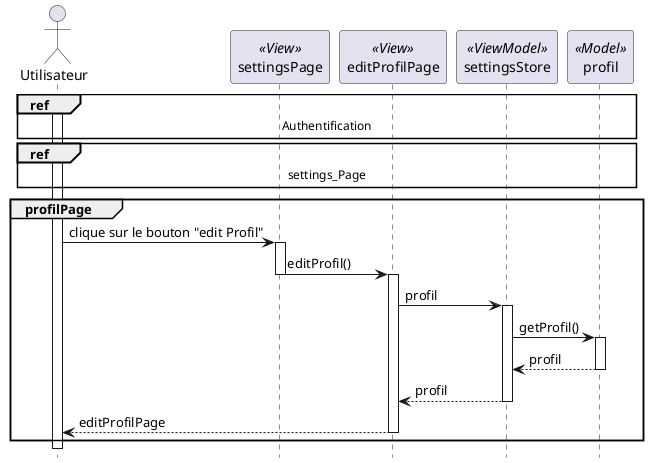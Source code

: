 @startuml sequence_visualiser_profil

hide footbox


actor "Utilisateur" as user
participant "settingsPage" as settingsPage << View >>
participant "editProfilPage" as editProfilPage << View >>
participant "settingsStore" as settingsStore << ViewModel >>
participant "profil" as profil << Model >>

ref over user,settingsPage,editProfilPage,settingsStore,profil : Authentification
ref over user,settingsPage,editProfilPage,settingsStore,profil: settings_Page
group profilPage
activate user
user -> settingsPage : clique sur le bouton "edit Profil"
activate settingsPage
settingsPage -> editProfilPage : editProfil()
deactivate settingsPage
activate editProfilPage
editProfilPage -> settingsStore : profil
activate settingsStore
settingsStore -> profil : getProfil()
activate profil
profil --> settingsStore : profil
deactivate profil
settingsStore --> editProfilPage : profil
deactivate settingsStore
editProfilPage --> user : editProfilPage
deactivate editProfilPage
end
